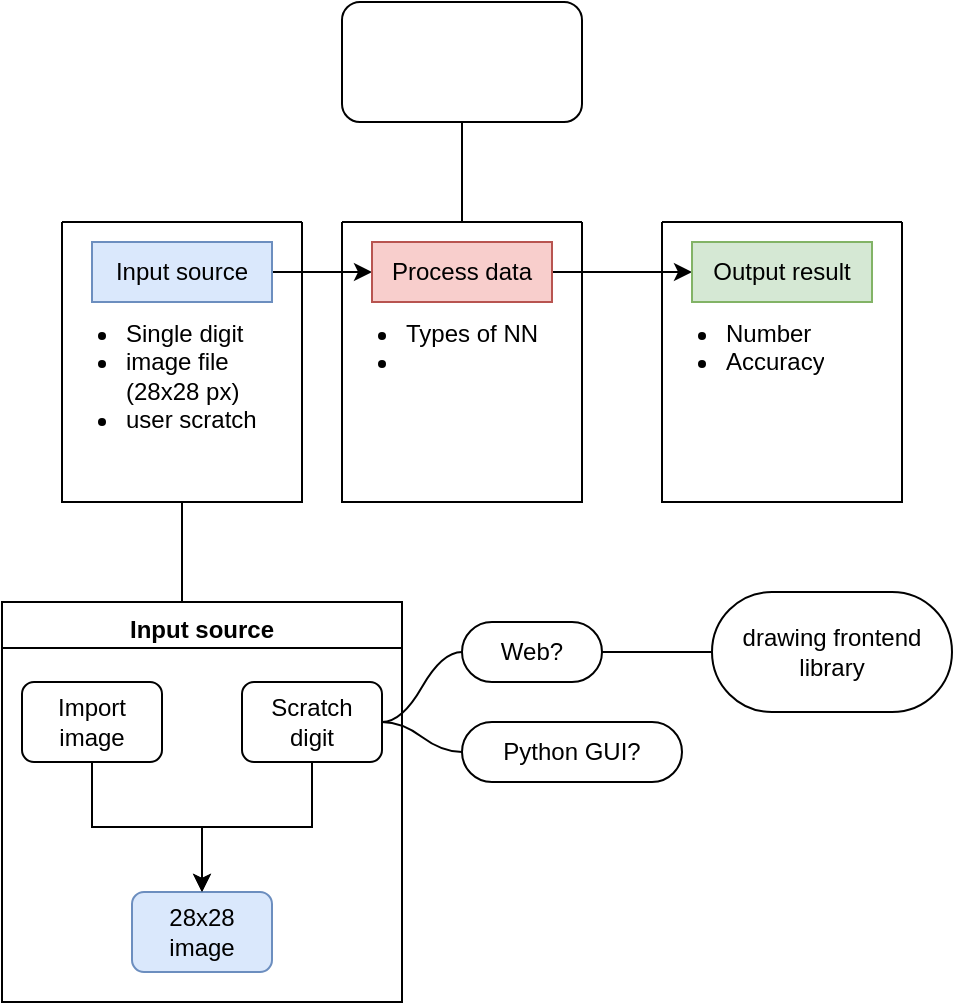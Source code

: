 <mxfile version="14.7.7" type="device"><diagram id="awIB45TCaxG4UGu6cirL" name="Page-1"><mxGraphModel dx="975" dy="668" grid="1" gridSize="10" guides="1" tooltips="1" connect="1" arrows="1" fold="1" page="1" pageScale="1" pageWidth="827" pageHeight="1169" math="0" shadow="0"><root><mxCell id="0"/><mxCell id="1" parent="0"/><mxCell id="DM43_cMGXK6H0DKx-QYA-9" value="" style="edgeStyle=orthogonalEdgeStyle;rounded=0;orthogonalLoop=1;jettySize=auto;html=1;" edge="1" parent="1" source="DM43_cMGXK6H0DKx-QYA-1" target="DM43_cMGXK6H0DKx-QYA-6"><mxGeometry relative="1" as="geometry"/></mxCell><mxCell id="DM43_cMGXK6H0DKx-QYA-11" value="" style="edgeStyle=orthogonalEdgeStyle;rounded=0;orthogonalLoop=1;jettySize=auto;html=1;" edge="1" parent="1" source="DM43_cMGXK6H0DKx-QYA-6" target="DM43_cMGXK6H0DKx-QYA-10"><mxGeometry relative="1" as="geometry"/></mxCell><mxCell id="DM43_cMGXK6H0DKx-QYA-82" style="orthogonalLoop=1;jettySize=auto;html=1;entryX=0.45;entryY=0.003;entryDx=0;entryDy=0;entryPerimeter=0;endArrow=none;endFill=0;" edge="1" parent="1" source="DM43_cMGXK6H0DKx-QYA-12" target="DM43_cMGXK6H0DKx-QYA-36"><mxGeometry relative="1" as="geometry"/></mxCell><mxCell id="DM43_cMGXK6H0DKx-QYA-12" value="" style="swimlane;startSize=0;" vertex="1" parent="1"><mxGeometry x="190" y="210" width="120" height="140" as="geometry"><mxRectangle x="190" y="210" width="50" height="40" as="alternateBounds"/></mxGeometry></mxCell><mxCell id="DM43_cMGXK6H0DKx-QYA-14" value="&lt;ul&gt;&lt;li&gt;Single digit&lt;/li&gt;&lt;li&gt;image file&lt;br&gt;(28x28 px)&lt;/li&gt;&lt;li&gt;user scratch&lt;/li&gt;&lt;/ul&gt;" style="text;strokeColor=none;fillColor=none;html=1;whiteSpace=wrap;verticalAlign=top;overflow=hidden;" vertex="1" parent="DM43_cMGXK6H0DKx-QYA-12"><mxGeometry x="-10" y="30" width="130" height="80" as="geometry"/></mxCell><mxCell id="DM43_cMGXK6H0DKx-QYA-1" value="Input source" style="rounded=0;whiteSpace=wrap;html=1;fillColor=#dae8fc;strokeColor=#6c8ebf;" vertex="1" parent="DM43_cMGXK6H0DKx-QYA-12"><mxGeometry x="15" y="10" width="90" height="30" as="geometry"/></mxCell><mxCell id="DM43_cMGXK6H0DKx-QYA-17" value="" style="swimlane;startSize=0;" vertex="1" parent="1"><mxGeometry x="330" y="210" width="120" height="140" as="geometry"/></mxCell><mxCell id="DM43_cMGXK6H0DKx-QYA-6" value="Process data" style="rounded=0;whiteSpace=wrap;html=1;fillColor=#f8cecc;strokeColor=#b85450;" vertex="1" parent="DM43_cMGXK6H0DKx-QYA-17"><mxGeometry x="15" y="10" width="90" height="30" as="geometry"/></mxCell><mxCell id="DM43_cMGXK6H0DKx-QYA-18" value="&lt;ul&gt;&lt;li&gt;Types of NN&lt;/li&gt;&lt;li&gt;&lt;br&gt;&lt;/li&gt;&lt;/ul&gt;" style="text;strokeColor=none;fillColor=none;html=1;whiteSpace=wrap;verticalAlign=top;overflow=hidden;" vertex="1" parent="DM43_cMGXK6H0DKx-QYA-17"><mxGeometry x="-10" y="30" width="130" height="80" as="geometry"/></mxCell><mxCell id="DM43_cMGXK6H0DKx-QYA-28" value="" style="swimlane;startSize=0;" vertex="1" parent="1"><mxGeometry x="490" y="210" width="120" height="140" as="geometry"/></mxCell><mxCell id="DM43_cMGXK6H0DKx-QYA-10" value="Output result" style="rounded=0;whiteSpace=wrap;html=1;fillColor=#d5e8d4;strokeColor=#82b366;" vertex="1" parent="DM43_cMGXK6H0DKx-QYA-28"><mxGeometry x="15" y="10" width="90" height="30" as="geometry"/></mxCell><mxCell id="DM43_cMGXK6H0DKx-QYA-34" value="&lt;ul&gt;&lt;li&gt;Number&lt;/li&gt;&lt;li&gt;Accuracy&lt;/li&gt;&lt;/ul&gt;" style="text;strokeColor=none;fillColor=none;html=1;whiteSpace=wrap;verticalAlign=top;overflow=hidden;" vertex="1" parent="DM43_cMGXK6H0DKx-QYA-28"><mxGeometry x="-10" y="30" width="130" height="80" as="geometry"/></mxCell><mxCell id="DM43_cMGXK6H0DKx-QYA-36" value="Input source" style="swimlane;verticalAlign=top;" vertex="1" parent="1"><mxGeometry x="160" y="400" width="200" height="200" as="geometry"/></mxCell><mxCell id="DM43_cMGXK6H0DKx-QYA-46" style="edgeStyle=orthogonalEdgeStyle;rounded=0;orthogonalLoop=1;jettySize=auto;html=1;" edge="1" parent="DM43_cMGXK6H0DKx-QYA-36" source="DM43_cMGXK6H0DKx-QYA-38" target="DM43_cMGXK6H0DKx-QYA-44"><mxGeometry relative="1" as="geometry"/></mxCell><mxCell id="DM43_cMGXK6H0DKx-QYA-38" value="Import image" style="rounded=1;whiteSpace=wrap;html=1;verticalAlign=middle;" vertex="1" parent="DM43_cMGXK6H0DKx-QYA-36"><mxGeometry x="10" y="40" width="70" height="40" as="geometry"/></mxCell><mxCell id="DM43_cMGXK6H0DKx-QYA-39" value="Scratch&lt;br&gt;digit" style="rounded=1;whiteSpace=wrap;html=1;verticalAlign=middle;" vertex="1" parent="DM43_cMGXK6H0DKx-QYA-36"><mxGeometry x="120" y="40" width="70" height="40" as="geometry"/></mxCell><mxCell id="DM43_cMGXK6H0DKx-QYA-44" value="28x28 image" style="rounded=1;whiteSpace=wrap;html=1;verticalAlign=middle;fillColor=#dae8fc;strokeColor=#6c8ebf;" vertex="1" parent="DM43_cMGXK6H0DKx-QYA-36"><mxGeometry x="65" y="145" width="70" height="40" as="geometry"/></mxCell><mxCell id="DM43_cMGXK6H0DKx-QYA-45" value="" style="edgeStyle=orthogonalEdgeStyle;rounded=0;orthogonalLoop=1;jettySize=auto;html=1;" edge="1" parent="DM43_cMGXK6H0DKx-QYA-36" source="DM43_cMGXK6H0DKx-QYA-39" target="DM43_cMGXK6H0DKx-QYA-44"><mxGeometry relative="1" as="geometry"/></mxCell><mxCell id="DM43_cMGXK6H0DKx-QYA-87" value="" style="edgeStyle=none;orthogonalLoop=1;jettySize=auto;html=1;endArrow=none;endFill=0;" edge="1" parent="1" source="DM43_cMGXK6H0DKx-QYA-57" target="DM43_cMGXK6H0DKx-QYA-86"><mxGeometry relative="1" as="geometry"/></mxCell><mxCell id="DM43_cMGXK6H0DKx-QYA-57" value="Web?" style="whiteSpace=wrap;html=1;rounded=1;arcSize=50;align=center;verticalAlign=middle;strokeWidth=1;autosize=1;spacing=4;treeFolding=1;treeMoving=1;newEdgeStyle={&quot;edgeStyle&quot;:&quot;entityRelationEdgeStyle&quot;,&quot;startArrow&quot;:&quot;none&quot;,&quot;endArrow&quot;:&quot;none&quot;,&quot;segment&quot;:10,&quot;curved&quot;:1};" vertex="1" parent="1"><mxGeometry x="390" y="410" width="70" height="30" as="geometry"/></mxCell><mxCell id="DM43_cMGXK6H0DKx-QYA-58" value="" style="edgeStyle=entityRelationEdgeStyle;startArrow=none;endArrow=none;segment=10;curved=1;" edge="1" target="DM43_cMGXK6H0DKx-QYA-57" parent="1" source="DM43_cMGXK6H0DKx-QYA-39"><mxGeometry relative="1" as="geometry"><mxPoint x="390" y="470" as="sourcePoint"/></mxGeometry></mxCell><mxCell id="DM43_cMGXK6H0DKx-QYA-67" value="Python GUI?" style="whiteSpace=wrap;html=1;rounded=1;arcSize=50;align=center;verticalAlign=middle;strokeWidth=1;autosize=1;spacing=4;treeFolding=1;treeMoving=1;newEdgeStyle={&quot;edgeStyle&quot;:&quot;entityRelationEdgeStyle&quot;,&quot;startArrow&quot;:&quot;none&quot;,&quot;endArrow&quot;:&quot;none&quot;,&quot;segment&quot;:10,&quot;curved&quot;:1};" vertex="1" parent="1"><mxGeometry x="390" y="460" width="110" height="30" as="geometry"/></mxCell><mxCell id="DM43_cMGXK6H0DKx-QYA-68" value="" style="edgeStyle=entityRelationEdgeStyle;startArrow=none;endArrow=none;segment=10;curved=1;" edge="1" parent="1" target="DM43_cMGXK6H0DKx-QYA-67" source="DM43_cMGXK6H0DKx-QYA-39"><mxGeometry relative="1" as="geometry"><mxPoint x="350" y="510" as="sourcePoint"/></mxGeometry></mxCell><mxCell id="DM43_cMGXK6H0DKx-QYA-85" style="edgeStyle=none;orthogonalLoop=1;jettySize=auto;html=1;entryX=0.5;entryY=0;entryDx=0;entryDy=0;endArrow=none;endFill=0;" edge="1" parent="1" source="DM43_cMGXK6H0DKx-QYA-84" target="DM43_cMGXK6H0DKx-QYA-17"><mxGeometry relative="1" as="geometry"/></mxCell><mxCell id="DM43_cMGXK6H0DKx-QYA-84" value="" style="rounded=1;whiteSpace=wrap;html=1;verticalAlign=middle;" vertex="1" parent="1"><mxGeometry x="330" y="100" width="120" height="60" as="geometry"/></mxCell><mxCell id="DM43_cMGXK6H0DKx-QYA-86" value="drawing frontend library" style="whiteSpace=wrap;html=1;rounded=1;strokeWidth=1;spacing=4;arcSize=50;" vertex="1" parent="1"><mxGeometry x="515" y="395" width="120" height="60" as="geometry"/></mxCell></root></mxGraphModel></diagram></mxfile>